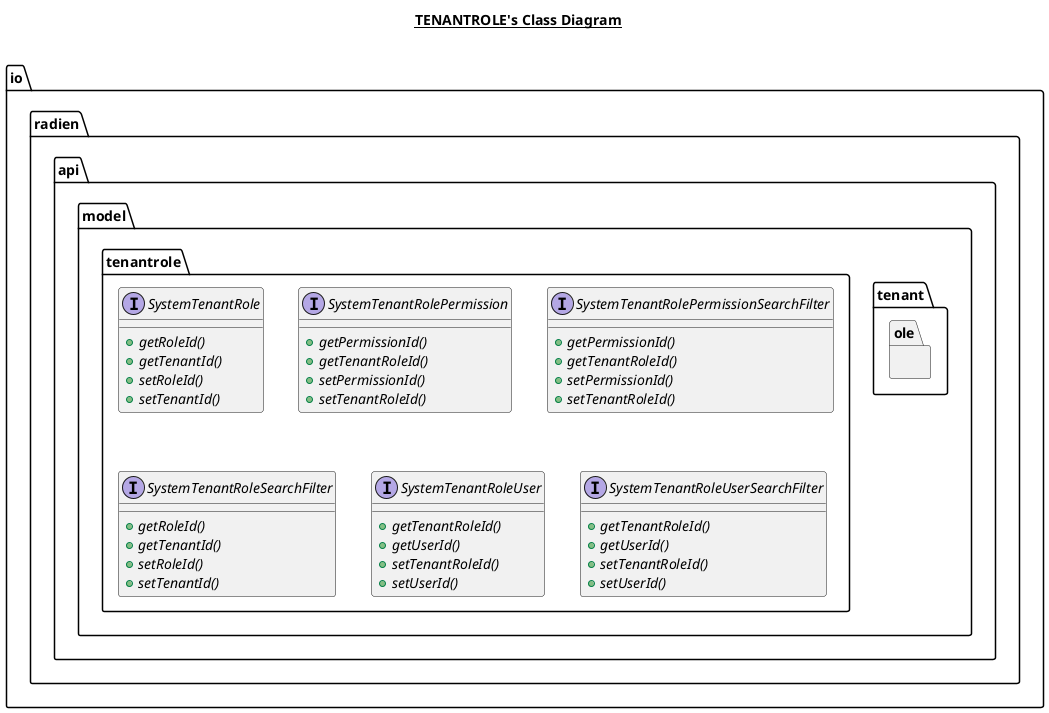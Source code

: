 @startuml

title __TENANTROLE's Class Diagram__\n

  namespace io.radien.api {
    namespace model {
      namespace tenant {
        namespace ole {
          interface io.radien.api.model.tenantrole.SystemTenantRole {
              {abstract} + getRoleId()
              {abstract} + getTenantId()
              {abstract} + setRoleId()
              {abstract} + setTenantId()
          }
        }
      }
    }
  }
  

  namespace io.radien.api {
    namespace model {
      namespace tenant {
        namespace ole {
          interface io.radien.api.model.tenantrole.SystemTenantRolePermission {
              {abstract} + getPermissionId()
              {abstract} + getTenantRoleId()
              {abstract} + setPermissionId()
              {abstract} + setTenantRoleId()
          }
        }
      }
    }
  }
  

  namespace io.radien.api {
    namespace model {
      namespace tenant {
        namespace ole {
          interface io.radien.api.model.tenantrole.SystemTenantRolePermissionSearchFilter {
              {abstract} + getPermissionId()
              {abstract} + getTenantRoleId()
              {abstract} + setPermissionId()
              {abstract} + setTenantRoleId()
          }
        }
      }
    }
  }
  

  namespace io.radien.api {
    namespace model {
      namespace tenant {
        namespace ole {
          interface io.radien.api.model.tenantrole.SystemTenantRoleSearchFilter {
              {abstract} + getRoleId()
              {abstract} + getTenantId()
              {abstract} + setRoleId()
              {abstract} + setTenantId()
          }
        }
      }
    }
  }
  

  namespace io.radien.api {
    namespace model {
      namespace tenant {
        namespace ole {
          interface io.radien.api.model.tenantrole.SystemTenantRoleUser {
              {abstract} + getTenantRoleId()
              {abstract} + getUserId()
              {abstract} + setTenantRoleId()
              {abstract} + setUserId()
          }
        }
      }
    }
  }
  

  namespace io.radien.api {
    namespace model {
      namespace tenant {
        namespace ole {
          interface io.radien.api.model.tenantrole.SystemTenantRoleUserSearchFilter {
              {abstract} + getTenantRoleId()
              {abstract} + getUserId()
              {abstract} + setTenantRoleId()
              {abstract} + setUserId()
          }
        }
      }
    }
  }
  








@enduml

